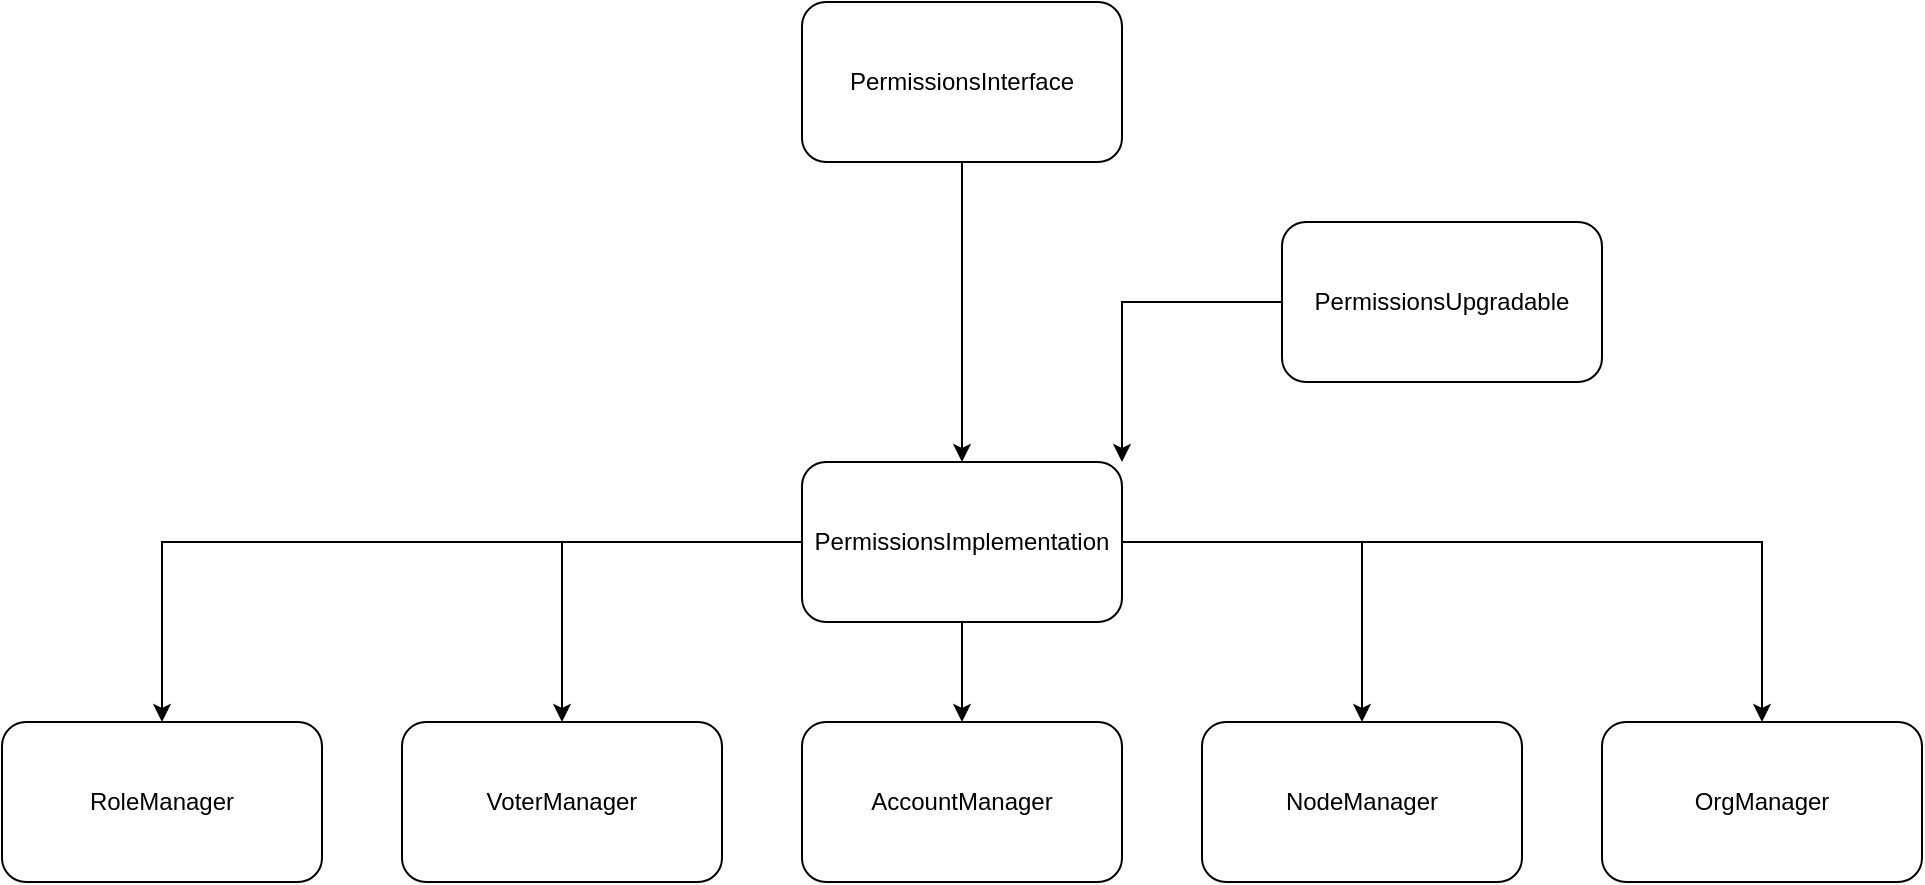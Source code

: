 <mxfile version="19.0.1" type="github">
  <diagram id="7LMyXyoPh450Uv4AwVaw" name="Page-1">
    <mxGraphModel dx="1688" dy="966" grid="1" gridSize="10" guides="1" tooltips="1" connect="1" arrows="1" fold="1" page="1" pageScale="1" pageWidth="850" pageHeight="1100" math="0" shadow="0">
      <root>
        <mxCell id="0" />
        <mxCell id="1" parent="0" />
        <mxCell id="6zYkAFtpZ8RKWZddGjbN-9" style="edgeStyle=orthogonalEdgeStyle;rounded=0;orthogonalLoop=1;jettySize=auto;html=1;fontColor=#000000;entryX=1;entryY=0;entryDx=0;entryDy=0;" edge="1" parent="1" source="6zYkAFtpZ8RKWZddGjbN-1" target="6zYkAFtpZ8RKWZddGjbN-3">
          <mxGeometry relative="1" as="geometry" />
        </mxCell>
        <mxCell id="6zYkAFtpZ8RKWZddGjbN-1" value="PermissionsUpgradable" style="rounded=1;whiteSpace=wrap;html=1;" vertex="1" parent="1">
          <mxGeometry x="640" y="110" width="160" height="80" as="geometry" />
        </mxCell>
        <mxCell id="6zYkAFtpZ8RKWZddGjbN-10" style="edgeStyle=orthogonalEdgeStyle;rounded=0;orthogonalLoop=1;jettySize=auto;html=1;entryX=0.5;entryY=0;entryDx=0;entryDy=0;fontColor=#000000;" edge="1" parent="1" source="6zYkAFtpZ8RKWZddGjbN-2" target="6zYkAFtpZ8RKWZddGjbN-3">
          <mxGeometry relative="1" as="geometry" />
        </mxCell>
        <mxCell id="6zYkAFtpZ8RKWZddGjbN-2" value="PermissionsInterface&lt;br&gt;" style="rounded=1;whiteSpace=wrap;html=1;" vertex="1" parent="1">
          <mxGeometry x="400" width="160" height="80" as="geometry" />
        </mxCell>
        <mxCell id="6zYkAFtpZ8RKWZddGjbN-11" style="edgeStyle=orthogonalEdgeStyle;rounded=0;orthogonalLoop=1;jettySize=auto;html=1;fontColor=#000000;" edge="1" parent="1" source="6zYkAFtpZ8RKWZddGjbN-3" target="6zYkAFtpZ8RKWZddGjbN-6">
          <mxGeometry relative="1" as="geometry" />
        </mxCell>
        <mxCell id="6zYkAFtpZ8RKWZddGjbN-12" style="edgeStyle=orthogonalEdgeStyle;rounded=0;orthogonalLoop=1;jettySize=auto;html=1;entryX=0.5;entryY=0;entryDx=0;entryDy=0;fontColor=#000000;" edge="1" parent="1" source="6zYkAFtpZ8RKWZddGjbN-3" target="6zYkAFtpZ8RKWZddGjbN-7">
          <mxGeometry relative="1" as="geometry" />
        </mxCell>
        <mxCell id="6zYkAFtpZ8RKWZddGjbN-13" style="edgeStyle=orthogonalEdgeStyle;rounded=0;orthogonalLoop=1;jettySize=auto;html=1;entryX=0.5;entryY=0;entryDx=0;entryDy=0;fontColor=#000000;" edge="1" parent="1" source="6zYkAFtpZ8RKWZddGjbN-3" target="6zYkAFtpZ8RKWZddGjbN-8">
          <mxGeometry relative="1" as="geometry" />
        </mxCell>
        <mxCell id="6zYkAFtpZ8RKWZddGjbN-14" style="edgeStyle=orthogonalEdgeStyle;rounded=0;orthogonalLoop=1;jettySize=auto;html=1;entryX=0.5;entryY=0;entryDx=0;entryDy=0;fontColor=#000000;" edge="1" parent="1" source="6zYkAFtpZ8RKWZddGjbN-3" target="6zYkAFtpZ8RKWZddGjbN-5">
          <mxGeometry relative="1" as="geometry" />
        </mxCell>
        <mxCell id="6zYkAFtpZ8RKWZddGjbN-15" style="edgeStyle=orthogonalEdgeStyle;rounded=0;orthogonalLoop=1;jettySize=auto;html=1;entryX=0.5;entryY=0;entryDx=0;entryDy=0;fontColor=#000000;" edge="1" parent="1" source="6zYkAFtpZ8RKWZddGjbN-3" target="6zYkAFtpZ8RKWZddGjbN-4">
          <mxGeometry relative="1" as="geometry" />
        </mxCell>
        <mxCell id="6zYkAFtpZ8RKWZddGjbN-3" value="PermissionsImplementation" style="rounded=1;whiteSpace=wrap;html=1;" vertex="1" parent="1">
          <mxGeometry x="400" y="230" width="160" height="80" as="geometry" />
        </mxCell>
        <mxCell id="6zYkAFtpZ8RKWZddGjbN-4" value="OrgManager" style="rounded=1;whiteSpace=wrap;html=1;" vertex="1" parent="1">
          <mxGeometry x="800" y="360" width="160" height="80" as="geometry" />
        </mxCell>
        <mxCell id="6zYkAFtpZ8RKWZddGjbN-5" value="NodeManager" style="rounded=1;whiteSpace=wrap;html=1;" vertex="1" parent="1">
          <mxGeometry x="600" y="360" width="160" height="80" as="geometry" />
        </mxCell>
        <mxCell id="6zYkAFtpZ8RKWZddGjbN-6" value="AccountManager" style="rounded=1;whiteSpace=wrap;html=1;" vertex="1" parent="1">
          <mxGeometry x="400" y="360" width="160" height="80" as="geometry" />
        </mxCell>
        <mxCell id="6zYkAFtpZ8RKWZddGjbN-7" value="RoleManager" style="rounded=1;whiteSpace=wrap;html=1;" vertex="1" parent="1">
          <mxGeometry y="360" width="160" height="80" as="geometry" />
        </mxCell>
        <mxCell id="6zYkAFtpZ8RKWZddGjbN-8" value="VoterManager" style="rounded=1;whiteSpace=wrap;html=1;" vertex="1" parent="1">
          <mxGeometry x="200" y="360" width="160" height="80" as="geometry" />
        </mxCell>
      </root>
    </mxGraphModel>
  </diagram>
</mxfile>
